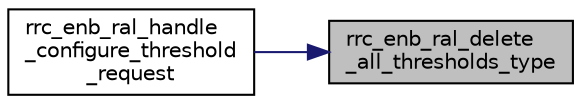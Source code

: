 digraph "rrc_enb_ral_delete_all_thresholds_type"
{
 // LATEX_PDF_SIZE
  edge [fontname="Helvetica",fontsize="10",labelfontname="Helvetica",labelfontsize="10"];
  node [fontname="Helvetica",fontsize="10",shape=record];
  rankdir="RL";
  Node1 [label="rrc_enb_ral_delete\l_all_thresholds_type",height=0.2,width=0.4,color="black", fillcolor="grey75", style="filled", fontcolor="black",tooltip=" "];
  Node1 -> Node2 [dir="back",color="midnightblue",fontsize="10",style="solid",fontname="Helvetica"];
  Node2 [label="rrc_enb_ral_handle\l_configure_threshold\l_request",height=0.2,width=0.4,color="black", fillcolor="white", style="filled",URL="$rrc__eNB__ral_8h.html#a2bb2439e5d6ba9361f577093d9dcdc5f",tooltip=" "];
}
